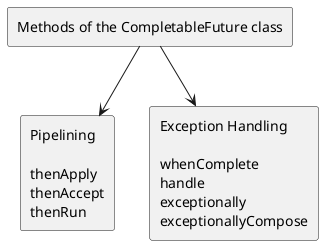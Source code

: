 @startuml

skinparam monochrome true

rectangle "Methods of the CompletableFuture class" as Methods
rectangle "Pipelining\n\nthenApply\nthenAccept\nthenRun" as Pipelining
rectangle "Exception Handling\n\nwhenComplete\nhandle\nexceptionally\nexceptionallyCompose" as ExceptionHandling

Methods --> ExceptionHandling
Methods --> Pipelining

@enduml